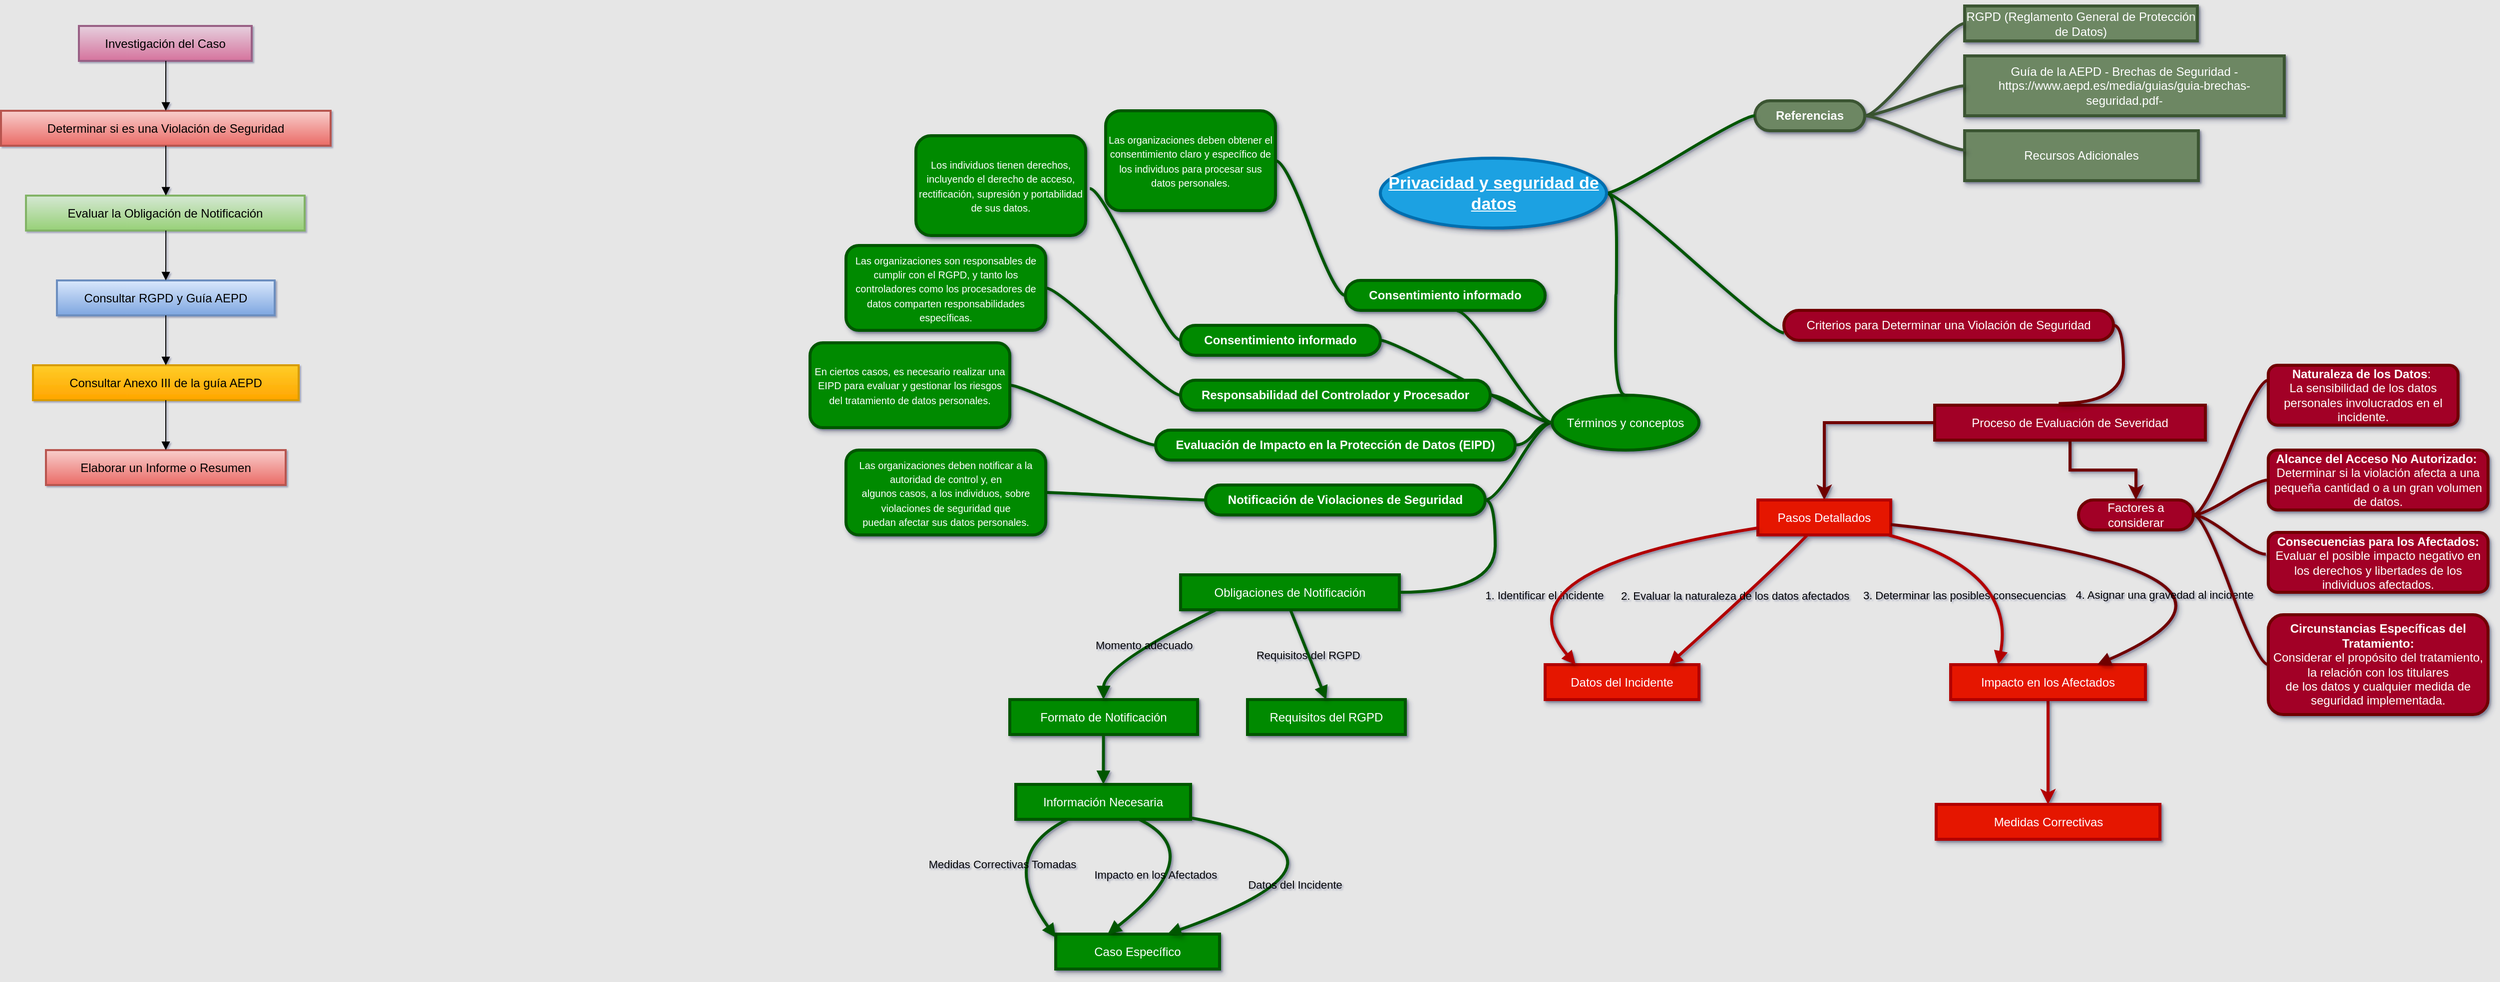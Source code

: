 <mxfile version="22.1.5" type="github">
  <diagram name="Page-1" id="281KWQ_vz6D9ApKIW97s">
    <mxGraphModel dx="2206" dy="1138" grid="1" gridSize="10" guides="1" tooltips="1" connect="1" arrows="1" fold="1" page="1" pageScale="1" pageWidth="850" pageHeight="1100" background="#E6E6E6" math="0" shadow="1">
      <root>
        <mxCell id="0" />
        <mxCell id="1" parent="0" />
        <mxCell id="exDdUY9-8li77esu1dYq-1" value="Investigación del Caso" style="whiteSpace=wrap;strokeWidth=2;fillColor=#e6d0de;strokeColor=#996185;gradientColor=#d5739d;" parent="1" vertex="1">
          <mxGeometry x="118" y="40" width="173" height="35" as="geometry" />
        </mxCell>
        <mxCell id="exDdUY9-8li77esu1dYq-2" value="Determinar si es una Violación de Seguridad" style="whiteSpace=wrap;strokeWidth=2;fillColor=#f8cecc;strokeColor=#b85450;gradientColor=#ea6b66;" parent="1" vertex="1">
          <mxGeometry x="40" y="125" width="330" height="35" as="geometry" />
        </mxCell>
        <mxCell id="exDdUY9-8li77esu1dYq-3" value="Evaluar la Obligación de Notificación" style="whiteSpace=wrap;strokeWidth=2;fillColor=#d5e8d4;strokeColor=#82b366;gradientColor=#97d077;" parent="1" vertex="1">
          <mxGeometry x="65" y="210" width="279" height="35" as="geometry" />
        </mxCell>
        <mxCell id="exDdUY9-8li77esu1dYq-4" value="Consultar RGPD y Guía AEPD" style="whiteSpace=wrap;strokeWidth=2;fillColor=#dae8fc;strokeColor=#6c8ebf;gradientColor=#7ea6e0;" parent="1" vertex="1">
          <mxGeometry x="96" y="295" width="218" height="35" as="geometry" />
        </mxCell>
        <mxCell id="exDdUY9-8li77esu1dYq-5" value="Consultar Anexo III de la guía AEPD" style="whiteSpace=wrap;strokeWidth=2;fillColor=#ffcd28;strokeColor=#d79b00;gradientColor=#ffa500;" parent="1" vertex="1">
          <mxGeometry x="72" y="380" width="266" height="35" as="geometry" />
        </mxCell>
        <mxCell id="exDdUY9-8li77esu1dYq-6" value="Elaborar un Informe o Resumen" style="whiteSpace=wrap;strokeWidth=2;fillStyle=solid;fillColor=#f8cecc;gradientColor=#ea6b66;strokeColor=#b85450;" parent="1" vertex="1">
          <mxGeometry x="85" y="465" width="240" height="35" as="geometry" />
        </mxCell>
        <mxCell id="exDdUY9-8li77esu1dYq-7" value="" style="curved=1;startArrow=none;endArrow=block;exitX=0.503;exitY=1;entryX=0.5;entryY=0;rounded=0;" parent="1" source="exDdUY9-8li77esu1dYq-1" target="exDdUY9-8li77esu1dYq-2" edge="1">
          <mxGeometry relative="1" as="geometry">
            <Array as="points" />
          </mxGeometry>
        </mxCell>
        <mxCell id="exDdUY9-8li77esu1dYq-8" value="" style="curved=1;startArrow=none;endArrow=block;exitX=0.5;exitY=1;entryX=0.502;entryY=0;rounded=0;" parent="1" source="exDdUY9-8li77esu1dYq-2" target="exDdUY9-8li77esu1dYq-3" edge="1">
          <mxGeometry relative="1" as="geometry">
            <Array as="points" />
          </mxGeometry>
        </mxCell>
        <mxCell id="exDdUY9-8li77esu1dYq-9" value="" style="curved=1;startArrow=none;endArrow=block;exitX=0.502;exitY=1;entryX=0.5;entryY=0;rounded=0;" parent="1" source="exDdUY9-8li77esu1dYq-3" target="exDdUY9-8li77esu1dYq-4" edge="1">
          <mxGeometry relative="1" as="geometry">
            <Array as="points" />
          </mxGeometry>
        </mxCell>
        <mxCell id="exDdUY9-8li77esu1dYq-10" value="" style="curved=1;startArrow=none;endArrow=block;exitX=0.5;exitY=1;entryX=0.5;entryY=0;rounded=0;" parent="1" source="exDdUY9-8li77esu1dYq-4" target="exDdUY9-8li77esu1dYq-5" edge="1">
          <mxGeometry relative="1" as="geometry">
            <Array as="points" />
          </mxGeometry>
        </mxCell>
        <mxCell id="exDdUY9-8li77esu1dYq-11" value="" style="curved=1;startArrow=none;endArrow=block;exitX=0.5;exitY=1;entryX=0.5;entryY=0;rounded=0;" parent="1" source="exDdUY9-8li77esu1dYq-5" target="exDdUY9-8li77esu1dYq-6" edge="1">
          <mxGeometry relative="1" as="geometry">
            <Array as="points" />
          </mxGeometry>
        </mxCell>
        <mxCell id="ljyijP0kOlmSLUWHq39t-1" value="RGPD (Reglamento General de Protección de Datos)" style="whiteSpace=wrap;strokeWidth=3;fillColor=#6d8764;fontColor=#ffffff;strokeColor=#3A5431;shadow=1;labelBackgroundColor=none;" vertex="1" parent="1">
          <mxGeometry x="2006" y="20" width="233" height="35" as="geometry" />
        </mxCell>
        <mxCell id="ljyijP0kOlmSLUWHq39t-86" style="edgeStyle=orthogonalEdgeStyle;rounded=0;orthogonalLoop=1;jettySize=auto;html=1;fillColor=#a20025;strokeColor=#6F0000;shadow=1;strokeWidth=3;labelBackgroundColor=none;" edge="1" parent="1" source="ljyijP0kOlmSLUWHq39t-3" target="ljyijP0kOlmSLUWHq39t-5">
          <mxGeometry relative="1" as="geometry" />
        </mxCell>
        <mxCell id="ljyijP0kOlmSLUWHq39t-88" style="edgeStyle=orthogonalEdgeStyle;rounded=0;orthogonalLoop=1;jettySize=auto;html=1;entryX=0.5;entryY=0;entryDx=0;entryDy=0;fillColor=#a20025;strokeColor=#6F0000;shadow=1;strokeWidth=3;labelBackgroundColor=none;" edge="1" parent="1" source="ljyijP0kOlmSLUWHq39t-3" target="ljyijP0kOlmSLUWHq39t-87">
          <mxGeometry relative="1" as="geometry" />
        </mxCell>
        <mxCell id="ljyijP0kOlmSLUWHq39t-3" value="Proceso de Evaluación de Severidad" style="whiteSpace=wrap;strokeWidth=3;fillColor=#a20025;fontColor=#ffffff;strokeColor=#6F0000;shadow=1;labelBackgroundColor=none;" vertex="1" parent="1">
          <mxGeometry x="1976" y="420" width="271" height="35" as="geometry" />
        </mxCell>
        <mxCell id="ljyijP0kOlmSLUWHq39t-5" value="Pasos Detallados" style="whiteSpace=wrap;strokeWidth=3;fillColor=#e51400;fontColor=#ffffff;strokeColor=#B20000;shadow=1;labelBackgroundColor=none;" vertex="1" parent="1">
          <mxGeometry x="1799" y="515" width="133" height="35" as="geometry" />
        </mxCell>
        <mxCell id="ljyijP0kOlmSLUWHq39t-7" value="Obligaciones de Notificación" style="whiteSpace=wrap;strokeWidth=3;fillColor=#008a00;fontColor=#ffffff;strokeColor=#005700;shadow=1;labelBackgroundColor=none;" vertex="1" parent="1">
          <mxGeometry x="1221" y="590" width="219" height="35" as="geometry" />
        </mxCell>
        <mxCell id="ljyijP0kOlmSLUWHq39t-8" value="Formato de Notificación" style="whiteSpace=wrap;strokeWidth=3;fillColor=#008a00;fontColor=#ffffff;strokeColor=#005700;shadow=1;labelBackgroundColor=none;" vertex="1" parent="1">
          <mxGeometry x="1050" y="715" width="188" height="35" as="geometry" />
        </mxCell>
        <mxCell id="ljyijP0kOlmSLUWHq39t-10" value="Requisitos del RGPD" style="whiteSpace=wrap;strokeWidth=3;fillColor=#008a00;fontColor=#ffffff;strokeColor=#005700;shadow=1;labelBackgroundColor=none;" vertex="1" parent="1">
          <mxGeometry x="1288" y="715" width="158" height="35" as="geometry" />
        </mxCell>
        <mxCell id="ljyijP0kOlmSLUWHq39t-11" value="Información Necesaria" style="whiteSpace=wrap;strokeWidth=3;fillColor=#008a00;fontColor=#ffffff;strokeColor=#005700;shadow=1;labelBackgroundColor=none;" vertex="1" parent="1">
          <mxGeometry x="1056" y="800" width="175" height="35" as="geometry" />
        </mxCell>
        <mxCell id="ljyijP0kOlmSLUWHq39t-12" value="Datos del Incidente" style="whiteSpace=wrap;strokeWidth=3;fillColor=#e51400;fontColor=#ffffff;strokeColor=#B20000;shadow=1;labelBackgroundColor=none;" vertex="1" parent="1">
          <mxGeometry x="1586" y="680" width="154" height="35" as="geometry" />
        </mxCell>
        <mxCell id="ljyijP0kOlmSLUWHq39t-97" style="edgeStyle=orthogonalEdgeStyle;rounded=0;orthogonalLoop=1;jettySize=auto;html=1;entryX=0.5;entryY=0;entryDx=0;entryDy=0;fillColor=#e51400;strokeColor=#B20000;shadow=1;strokeWidth=3;labelBackgroundColor=none;" edge="1" parent="1" source="ljyijP0kOlmSLUWHq39t-13" target="ljyijP0kOlmSLUWHq39t-14">
          <mxGeometry relative="1" as="geometry" />
        </mxCell>
        <mxCell id="ljyijP0kOlmSLUWHq39t-13" value="Impacto en los Afectados" style="whiteSpace=wrap;strokeWidth=3;fillColor=#e51400;fontColor=#ffffff;strokeColor=#B20000;shadow=1;labelBackgroundColor=none;" vertex="1" parent="1">
          <mxGeometry x="1992" y="680" width="195" height="35" as="geometry" />
        </mxCell>
        <mxCell id="ljyijP0kOlmSLUWHq39t-14" value="Medidas Correctivas" style="whiteSpace=wrap;strokeWidth=3;fillColor=#e51400;fontColor=#ffffff;strokeColor=#B20000;shadow=1;labelBackgroundColor=none;" vertex="1" parent="1">
          <mxGeometry x="1977.5" y="820" width="224" height="35" as="geometry" />
        </mxCell>
        <mxCell id="ljyijP0kOlmSLUWHq39t-15" value="Caso Específico" style="whiteSpace=wrap;strokeWidth=3;fillColor=#008a00;fontColor=#ffffff;strokeColor=#005700;shadow=1;labelBackgroundColor=none;" vertex="1" parent="1">
          <mxGeometry x="1096" y="950" width="164" height="35" as="geometry" />
        </mxCell>
        <mxCell id="ljyijP0kOlmSLUWHq39t-16" value="Recursos Adicionales" style="whiteSpace=wrap;strokeWidth=3;fillColor=#6d8764;fontColor=#ffffff;strokeColor=#3A5431;shadow=1;labelBackgroundColor=none;" vertex="1" parent="1">
          <mxGeometry x="2006" y="145" width="234" height="50" as="geometry" />
        </mxCell>
        <mxCell id="ljyijP0kOlmSLUWHq39t-17" value="Guía de la AEPD - Brechas de Seguridad - https://www.aepd.es/media/guias/guia-brechas-seguridad.pdf-" style="whiteSpace=wrap;strokeWidth=3;fillColor=#6d8764;fontColor=#ffffff;strokeColor=#3A5431;shadow=1;labelBackgroundColor=none;" vertex="1" parent="1">
          <mxGeometry x="2006" y="70" width="320" height="60" as="geometry" />
        </mxCell>
        <mxCell id="ljyijP0kOlmSLUWHq39t-22" value="1. Identificar el incidente" style="curved=1;startArrow=none;endArrow=block;exitX=0.373;exitY=1;entryX=0.804;entryY=0;rounded=0;fillColor=#e51400;strokeColor=#B20000;shadow=1;strokeWidth=3;labelBackgroundColor=none;" edge="1" parent="1" source="ljyijP0kOlmSLUWHq39t-5" target="ljyijP0kOlmSLUWHq39t-12">
          <mxGeometry x="1" y="-142" relative="1" as="geometry">
            <Array as="points">
              <mxPoint x="1815" y="585" />
            </Array>
            <mxPoint x="-29" y="35" as="offset" />
          </mxGeometry>
        </mxCell>
        <mxCell id="ljyijP0kOlmSLUWHq39t-23" value="2. Evaluar la naturaleza de los datos afectados" style="curved=1;startArrow=none;endArrow=block;exitX=-0.002;exitY=0.802;entryX=0.198;entryY=0;rounded=0;fillColor=#e51400;strokeColor=#B20000;shadow=1;strokeWidth=3;labelBackgroundColor=none;" edge="1" parent="1" source="ljyijP0kOlmSLUWHq39t-5" target="ljyijP0kOlmSLUWHq39t-12">
          <mxGeometry x="-0.831" y="63" relative="1" as="geometry">
            <Array as="points">
              <mxPoint x="1535" y="585" />
            </Array>
            <mxPoint as="offset" />
          </mxGeometry>
        </mxCell>
        <mxCell id="ljyijP0kOlmSLUWHq39t-24" value="3. Determinar las posibles consecuencias" style="curved=1;startArrow=none;endArrow=block;exitX=0.998;exitY=0.703;entryX=0.753;entryY=0;rounded=0;fillColor=#a20025;strokeColor=#6F0000;shadow=1;strokeWidth=3;labelBackgroundColor=none;" edge="1" parent="1" source="ljyijP0kOlmSLUWHq39t-5" target="ljyijP0kOlmSLUWHq39t-13">
          <mxGeometry x="-0.756" y="-62" relative="1" as="geometry">
            <Array as="points">
              <mxPoint x="2356" y="585" />
            </Array>
            <mxPoint as="offset" />
          </mxGeometry>
        </mxCell>
        <mxCell id="ljyijP0kOlmSLUWHq39t-25" value="4. Asignar una gravedad al incidente" style="curved=1;startArrow=none;endArrow=block;exitX=0.982;exitY=1;entryX=0.244;entryY=0;rounded=0;fillColor=#e51400;strokeColor=#B20000;shadow=1;strokeWidth=3;labelBackgroundColor=none;" edge="1" parent="1" source="ljyijP0kOlmSLUWHq39t-5" target="ljyijP0kOlmSLUWHq39t-13">
          <mxGeometry x="0.158" y="150" relative="1" as="geometry">
            <Array as="points">
              <mxPoint x="2058" y="585" />
            </Array>
            <mxPoint x="1" y="-4" as="offset" />
          </mxGeometry>
        </mxCell>
        <mxCell id="ljyijP0kOlmSLUWHq39t-30" value="Requisitos del RGPD" style="curved=1;startArrow=none;endArrow=block;exitX=0.502;exitY=1;entryX=0.499;entryY=0;rounded=0;fillColor=#008a00;strokeColor=#005700;shadow=1;strokeWidth=3;labelBackgroundColor=none;" edge="1" parent="1" source="ljyijP0kOlmSLUWHq39t-7" target="ljyijP0kOlmSLUWHq39t-10">
          <mxGeometry relative="1" as="geometry">
            <Array as="points" />
          </mxGeometry>
        </mxCell>
        <mxCell id="ljyijP0kOlmSLUWHq39t-31" value="Momento adecuado" style="curved=1;startArrow=none;endArrow=block;exitX=0.162;exitY=1;entryX=0.499;entryY=0;rounded=0;fillColor=#008a00;strokeColor=#005700;shadow=1;strokeWidth=3;labelBackgroundColor=none;" edge="1" parent="1" source="ljyijP0kOlmSLUWHq39t-7" target="ljyijP0kOlmSLUWHq39t-8">
          <mxGeometry relative="1" as="geometry">
            <Array as="points">
              <mxPoint x="1144" y="680" />
            </Array>
          </mxGeometry>
        </mxCell>
        <mxCell id="ljyijP0kOlmSLUWHq39t-32" value="" style="curved=1;startArrow=none;endArrow=block;exitX=0.499;exitY=1;entryX=0.501;entryY=0;rounded=0;fillColor=#008a00;strokeColor=#005700;shadow=1;strokeWidth=3;labelBackgroundColor=none;" edge="1" parent="1" source="ljyijP0kOlmSLUWHq39t-8" target="ljyijP0kOlmSLUWHq39t-11">
          <mxGeometry relative="1" as="geometry">
            <Array as="points" />
          </mxGeometry>
        </mxCell>
        <mxCell id="ljyijP0kOlmSLUWHq39t-33" value="Datos del Incidente" style="curved=1;startArrow=none;endArrow=block;exitX=1.001;exitY=0.957;entryX=0.682;entryY=0;rounded=0;fillColor=#008a00;strokeColor=#005700;shadow=1;strokeWidth=3;labelBackgroundColor=none;" edge="1" parent="1" source="ljyijP0kOlmSLUWHq39t-11" target="ljyijP0kOlmSLUWHq39t-15">
          <mxGeometry x="0.376" y="-4" relative="1" as="geometry">
            <Array as="points">
              <mxPoint x="1431" y="870" />
            </Array>
            <mxPoint as="offset" />
          </mxGeometry>
        </mxCell>
        <mxCell id="ljyijP0kOlmSLUWHq39t-34" value="Impacto en los Afectados" style="curved=1;startArrow=none;endArrow=block;exitX=0.706;exitY=1;entryX=0.317;entryY=0;rounded=0;fillColor=#008a00;strokeColor=#005700;shadow=1;strokeWidth=3;labelBackgroundColor=none;" edge="1" parent="1" source="ljyijP0kOlmSLUWHq39t-11" target="ljyijP0kOlmSLUWHq39t-15">
          <mxGeometry x="0.288" y="-18" relative="1" as="geometry">
            <Array as="points">
              <mxPoint x="1251" y="870" />
            </Array>
            <mxPoint as="offset" />
          </mxGeometry>
        </mxCell>
        <mxCell id="ljyijP0kOlmSLUWHq39t-35" value="Medidas Correctivas Tomadas" style="curved=1;startArrow=none;endArrow=block;exitX=0.297;exitY=1;entryX=0.001;entryY=0.097;rounded=0;fillColor=#008a00;strokeColor=#005700;shadow=1;strokeWidth=3;labelBackgroundColor=none;" edge="1" parent="1" source="ljyijP0kOlmSLUWHq39t-11" target="ljyijP0kOlmSLUWHq39t-15">
          <mxGeometry relative="1" as="geometry">
            <Array as="points">
              <mxPoint x="1036" y="870" />
            </Array>
          </mxGeometry>
        </mxCell>
        <mxCell id="ljyijP0kOlmSLUWHq39t-49" style="edgeStyle=entityRelationEdgeStyle;rounded=0;orthogonalLoop=1;jettySize=auto;html=1;startArrow=none;endArrow=none;segment=10;curved=1;sourcePerimeterSpacing=0;targetPerimeterSpacing=0;fillColor=#008a00;strokeColor=#005700;shadow=1;strokeWidth=3;labelBackgroundColor=none;" edge="1" parent="1" source="ljyijP0kOlmSLUWHq39t-40" target="ljyijP0kOlmSLUWHq39t-44">
          <mxGeometry relative="1" as="geometry" />
        </mxCell>
        <mxCell id="ljyijP0kOlmSLUWHq39t-50" style="edgeStyle=entityRelationEdgeStyle;rounded=0;orthogonalLoop=1;jettySize=auto;html=1;startArrow=none;endArrow=none;segment=10;curved=1;sourcePerimeterSpacing=0;targetPerimeterSpacing=0;entryX=1;entryY=0.5;entryDx=0;entryDy=0;fillColor=#008a00;strokeColor=#005700;shadow=1;strokeWidth=3;labelBackgroundColor=none;" edge="1" parent="1" source="ljyijP0kOlmSLUWHq39t-40" target="ljyijP0kOlmSLUWHq39t-46">
          <mxGeometry relative="1" as="geometry" />
        </mxCell>
        <mxCell id="ljyijP0kOlmSLUWHq39t-52" style="edgeStyle=entityRelationEdgeStyle;rounded=0;orthogonalLoop=1;jettySize=auto;html=1;startArrow=none;endArrow=none;segment=10;curved=1;sourcePerimeterSpacing=0;targetPerimeterSpacing=0;fillColor=#008a00;strokeColor=#005700;shadow=1;strokeWidth=3;labelBackgroundColor=none;" edge="1" parent="1" source="ljyijP0kOlmSLUWHq39t-40" target="ljyijP0kOlmSLUWHq39t-47">
          <mxGeometry relative="1" as="geometry" />
        </mxCell>
        <mxCell id="ljyijP0kOlmSLUWHq39t-67" style="edgeStyle=entityRelationEdgeStyle;rounded=0;orthogonalLoop=1;jettySize=auto;html=1;startArrow=none;endArrow=none;segment=10;curved=1;sourcePerimeterSpacing=0;targetPerimeterSpacing=0;fillColor=#008a00;strokeColor=#005700;shadow=1;strokeWidth=3;labelBackgroundColor=none;" edge="1" parent="1" source="ljyijP0kOlmSLUWHq39t-40" target="ljyijP0kOlmSLUWHq39t-65">
          <mxGeometry relative="1" as="geometry" />
        </mxCell>
        <mxCell id="ljyijP0kOlmSLUWHq39t-40" value="Términos y conceptos" style="ellipse;whiteSpace=wrap;html=1;align=center;newEdgeStyle={&quot;edgeStyle&quot;:&quot;entityRelationEdgeStyle&quot;,&quot;startArrow&quot;:&quot;none&quot;,&quot;endArrow&quot;:&quot;none&quot;,&quot;segment&quot;:10,&quot;curved&quot;:1,&quot;sourcePerimeterSpacing&quot;:0,&quot;targetPerimeterSpacing&quot;:0};treeFolding=1;treeMoving=1;fillColor=#008a00;fontColor=#ffffff;strokeColor=#005700;shadow=1;strokeWidth=3;labelBackgroundColor=none;" vertex="1" parent="1">
          <mxGeometry x="1593" y="410" width="147" height="55" as="geometry" />
        </mxCell>
        <mxCell id="ljyijP0kOlmSLUWHq39t-60" style="edgeStyle=entityRelationEdgeStyle;rounded=0;orthogonalLoop=1;jettySize=auto;html=1;startArrow=none;endArrow=none;segment=10;curved=1;sourcePerimeterSpacing=0;targetPerimeterSpacing=0;fillColor=#008a00;strokeColor=#005700;shadow=1;strokeWidth=3;labelBackgroundColor=none;" edge="1" parent="1" source="ljyijP0kOlmSLUWHq39t-41" target="ljyijP0kOlmSLUWHq39t-58">
          <mxGeometry relative="1" as="geometry" />
        </mxCell>
        <mxCell id="ljyijP0kOlmSLUWHq39t-41" value="&lt;b&gt;Consentimiento informado&lt;/b&gt;" style="whiteSpace=wrap;html=1;rounded=1;arcSize=50;align=center;verticalAlign=middle;strokeWidth=3;autosize=1;spacing=4;treeFolding=1;treeMoving=1;newEdgeStyle={&quot;edgeStyle&quot;:&quot;entityRelationEdgeStyle&quot;,&quot;startArrow&quot;:&quot;none&quot;,&quot;endArrow&quot;:&quot;none&quot;,&quot;segment&quot;:10,&quot;curved&quot;:1,&quot;sourcePerimeterSpacing&quot;:0,&quot;targetPerimeterSpacing&quot;:0};fillColor=#008a00;fontColor=#ffffff;strokeColor=#005700;shadow=1;labelBackgroundColor=none;" vertex="1" parent="1">
          <mxGeometry x="1386" y="295" width="200" height="30" as="geometry" />
        </mxCell>
        <mxCell id="ljyijP0kOlmSLUWHq39t-42" value="" style="edgeStyle=entityRelationEdgeStyle;startArrow=none;endArrow=none;segment=10;curved=1;sourcePerimeterSpacing=0;targetPerimeterSpacing=0;rounded=0;exitX=0;exitY=0.5;exitDx=0;exitDy=0;entryX=0.558;entryY=1.011;entryDx=0;entryDy=0;entryPerimeter=0;fillColor=#008a00;strokeColor=#005700;shadow=1;strokeWidth=3;labelBackgroundColor=none;" edge="1" target="ljyijP0kOlmSLUWHq39t-41" parent="1" source="ljyijP0kOlmSLUWHq39t-40">
          <mxGeometry relative="1" as="geometry">
            <mxPoint x="1536" y="460" as="sourcePoint" />
            <mxPoint x="1366" y="400" as="targetPoint" />
            <Array as="points">
              <mxPoint x="1526" y="320" />
              <mxPoint x="1606" y="380" />
              <mxPoint x="1506" y="470" />
              <mxPoint x="1486" y="490" />
              <mxPoint x="1516" y="400" />
              <mxPoint x="1516" y="400" />
            </Array>
          </mxGeometry>
        </mxCell>
        <mxCell id="ljyijP0kOlmSLUWHq39t-64" style="edgeStyle=entityRelationEdgeStyle;rounded=0;orthogonalLoop=1;jettySize=auto;html=1;startArrow=none;endArrow=none;segment=10;curved=1;sourcePerimeterSpacing=0;targetPerimeterSpacing=0;entryX=1;entryY=0.5;entryDx=0;entryDy=0;fillColor=#008a00;strokeColor=#005700;shadow=1;strokeWidth=3;labelBackgroundColor=none;" edge="1" parent="1" source="ljyijP0kOlmSLUWHq39t-44" target="ljyijP0kOlmSLUWHq39t-63">
          <mxGeometry relative="1" as="geometry" />
        </mxCell>
        <mxCell id="ljyijP0kOlmSLUWHq39t-44" value="&lt;strong&gt;Responsabilidad del Controlador y Procesador&lt;/strong&gt;" style="whiteSpace=wrap;html=1;rounded=1;arcSize=50;align=center;verticalAlign=middle;strokeWidth=3;autosize=1;spacing=4;treeFolding=1;treeMoving=1;newEdgeStyle={&quot;edgeStyle&quot;:&quot;entityRelationEdgeStyle&quot;,&quot;startArrow&quot;:&quot;none&quot;,&quot;endArrow&quot;:&quot;none&quot;,&quot;segment&quot;:10,&quot;curved&quot;:1,&quot;sourcePerimeterSpacing&quot;:0,&quot;targetPerimeterSpacing&quot;:0};fillColor=#008a00;fontColor=#ffffff;strokeColor=#005700;shadow=1;labelBackgroundColor=none;" vertex="1" parent="1">
          <mxGeometry x="1221" y="395" width="310" height="30" as="geometry" />
        </mxCell>
        <mxCell id="ljyijP0kOlmSLUWHq39t-70" style="edgeStyle=entityRelationEdgeStyle;rounded=0;orthogonalLoop=1;jettySize=auto;html=1;startArrow=none;endArrow=none;segment=10;curved=1;sourcePerimeterSpacing=0;targetPerimeterSpacing=0;fillColor=#008a00;strokeColor=#005700;shadow=1;strokeWidth=3;labelBackgroundColor=none;" edge="1" parent="1" source="ljyijP0kOlmSLUWHq39t-46" target="ljyijP0kOlmSLUWHq39t-68">
          <mxGeometry relative="1" as="geometry" />
        </mxCell>
        <mxCell id="ljyijP0kOlmSLUWHq39t-46" value="&lt;strong&gt;Evaluación de Impacto en la Protección de Datos (EIPD)&lt;/strong&gt;" style="whiteSpace=wrap;html=1;rounded=1;arcSize=50;align=center;verticalAlign=middle;strokeWidth=3;autosize=1;spacing=4;treeFolding=1;treeMoving=1;newEdgeStyle={&quot;edgeStyle&quot;:&quot;entityRelationEdgeStyle&quot;,&quot;startArrow&quot;:&quot;none&quot;,&quot;endArrow&quot;:&quot;none&quot;,&quot;segment&quot;:10,&quot;curved&quot;:1,&quot;sourcePerimeterSpacing&quot;:0,&quot;targetPerimeterSpacing&quot;:0};fillColor=#008a00;fontColor=#ffffff;strokeColor=#005700;shadow=1;labelBackgroundColor=none;" vertex="1" parent="1">
          <mxGeometry x="1196" y="445" width="360" height="30" as="geometry" />
        </mxCell>
        <mxCell id="ljyijP0kOlmSLUWHq39t-55" style="edgeStyle=entityRelationEdgeStyle;rounded=0;orthogonalLoop=1;jettySize=auto;html=1;startArrow=none;endArrow=none;segment=10;curved=1;sourcePerimeterSpacing=0;targetPerimeterSpacing=0;fillColor=#008a00;strokeColor=#005700;shadow=1;strokeWidth=3;labelBackgroundColor=none;" edge="1" parent="1" source="ljyijP0kOlmSLUWHq39t-47" target="ljyijP0kOlmSLUWHq39t-7">
          <mxGeometry relative="1" as="geometry" />
        </mxCell>
        <mxCell id="ljyijP0kOlmSLUWHq39t-71" style="edgeStyle=entityRelationEdgeStyle;rounded=0;orthogonalLoop=1;jettySize=auto;html=1;startArrow=none;endArrow=none;segment=10;curved=1;sourcePerimeterSpacing=0;targetPerimeterSpacing=0;entryX=1;entryY=0.5;entryDx=0;entryDy=0;fillColor=#008a00;strokeColor=#005700;shadow=1;strokeWidth=3;labelBackgroundColor=none;" edge="1" parent="1" source="ljyijP0kOlmSLUWHq39t-47" target="ljyijP0kOlmSLUWHq39t-69">
          <mxGeometry relative="1" as="geometry" />
        </mxCell>
        <mxCell id="ljyijP0kOlmSLUWHq39t-47" value="&lt;strong&gt;Notificación de Violaciones de Seguridad&lt;/strong&gt;" style="whiteSpace=wrap;html=1;rounded=1;arcSize=50;align=center;verticalAlign=middle;strokeWidth=3;autosize=1;spacing=4;treeFolding=1;treeMoving=1;newEdgeStyle={&quot;edgeStyle&quot;:&quot;entityRelationEdgeStyle&quot;,&quot;startArrow&quot;:&quot;none&quot;,&quot;endArrow&quot;:&quot;none&quot;,&quot;segment&quot;:10,&quot;curved&quot;:1,&quot;sourcePerimeterSpacing&quot;:0,&quot;targetPerimeterSpacing&quot;:0};fillColor=#008a00;fontColor=#ffffff;strokeColor=#005700;shadow=1;labelBackgroundColor=none;" vertex="1" parent="1">
          <mxGeometry x="1246" y="500" width="280" height="30" as="geometry" />
        </mxCell>
        <mxCell id="ljyijP0kOlmSLUWHq39t-58" value="&lt;font style=&quot;font-size: 10px;&quot;&gt;Las organizaciones deben obtener el consentimiento claro y específico de los individuos para procesar sus datos personales.&lt;/font&gt;" style="rounded=1;whiteSpace=wrap;html=1;fillColor=#008a00;fontColor=#ffffff;strokeColor=#005700;shadow=1;strokeWidth=3;labelBackgroundColor=none;" vertex="1" parent="1">
          <mxGeometry x="1146" y="125" width="170" height="100" as="geometry" />
        </mxCell>
        <mxCell id="ljyijP0kOlmSLUWHq39t-61" value="&lt;font style=&quot;font-size: 10px;&quot;&gt;Los individuos tienen derechos, incluyendo el derecho de acceso, rectificación, supresión y portabilidad de sus datos.&lt;/font&gt;" style="rounded=1;whiteSpace=wrap;html=1;fillColor=#008a00;fontColor=#ffffff;strokeColor=#005700;shadow=1;strokeWidth=3;labelBackgroundColor=none;" vertex="1" parent="1">
          <mxGeometry x="956" y="150" width="170" height="100" as="geometry" />
        </mxCell>
        <mxCell id="ljyijP0kOlmSLUWHq39t-63" value="&lt;font style=&quot;font-size: 10px;&quot;&gt;Las organizaciones son responsables de cumplir con el RGPD, y tanto los &lt;br&gt;controladores como los procesadores de datos comparten responsabilidades&lt;br&gt; específicas.&lt;/font&gt;" style="rounded=1;whiteSpace=wrap;html=1;fillColor=#008a00;fontColor=#ffffff;strokeColor=#005700;shadow=1;strokeWidth=3;labelBackgroundColor=none;" vertex="1" parent="1">
          <mxGeometry x="886" y="260" width="200" height="85" as="geometry" />
        </mxCell>
        <mxCell id="ljyijP0kOlmSLUWHq39t-65" value="&lt;b&gt;Consentimiento informado&lt;/b&gt;" style="whiteSpace=wrap;html=1;rounded=1;arcSize=50;align=center;verticalAlign=middle;strokeWidth=3;autosize=1;spacing=4;treeFolding=1;treeMoving=1;newEdgeStyle={&quot;edgeStyle&quot;:&quot;entityRelationEdgeStyle&quot;,&quot;startArrow&quot;:&quot;none&quot;,&quot;endArrow&quot;:&quot;none&quot;,&quot;segment&quot;:10,&quot;curved&quot;:1,&quot;sourcePerimeterSpacing&quot;:0,&quot;targetPerimeterSpacing&quot;:0};fillColor=#008a00;fontColor=#ffffff;strokeColor=#005700;shadow=1;labelBackgroundColor=none;" vertex="1" parent="1">
          <mxGeometry x="1221" y="340" width="200" height="30" as="geometry" />
        </mxCell>
        <mxCell id="ljyijP0kOlmSLUWHq39t-66" style="edgeStyle=entityRelationEdgeStyle;rounded=0;orthogonalLoop=1;jettySize=auto;html=1;startArrow=none;endArrow=none;segment=10;curved=1;sourcePerimeterSpacing=0;targetPerimeterSpacing=0;entryX=1.024;entryY=0.53;entryDx=0;entryDy=0;entryPerimeter=0;fillColor=#008a00;strokeColor=#005700;shadow=1;strokeWidth=3;labelBackgroundColor=none;" edge="1" parent="1" source="ljyijP0kOlmSLUWHq39t-65" target="ljyijP0kOlmSLUWHq39t-61">
          <mxGeometry relative="1" as="geometry" />
        </mxCell>
        <mxCell id="ljyijP0kOlmSLUWHq39t-68" value="&lt;font style=&quot;font-size: 10px;&quot;&gt;En ciertos casos, es necesario realizar una EIPD para evaluar y gestionar los riesgos del tratamiento de datos personales.&lt;/font&gt;" style="rounded=1;whiteSpace=wrap;html=1;fillColor=#008a00;fontColor=#ffffff;strokeColor=#005700;shadow=1;strokeWidth=3;labelBackgroundColor=none;" vertex="1" parent="1">
          <mxGeometry x="850" y="357.5" width="200" height="85" as="geometry" />
        </mxCell>
        <mxCell id="ljyijP0kOlmSLUWHq39t-69" value="&lt;font style=&quot;font-size: 10px;&quot;&gt;Las organizaciones deben notificar a la autoridad de control y, en &lt;br&gt;algunos casos, a los individuos, sobre violaciones de seguridad que &lt;br&gt;puedan afectar sus datos personales.&lt;/font&gt;" style="rounded=1;whiteSpace=wrap;html=1;fillColor=#008a00;fontColor=#ffffff;strokeColor=#005700;shadow=1;strokeWidth=3;labelBackgroundColor=none;" vertex="1" parent="1">
          <mxGeometry x="886" y="465" width="200" height="85" as="geometry" />
        </mxCell>
        <mxCell id="ljyijP0kOlmSLUWHq39t-76" style="edgeStyle=entityRelationEdgeStyle;rounded=0;orthogonalLoop=1;jettySize=auto;html=1;startArrow=none;endArrow=none;segment=10;curved=1;sourcePerimeterSpacing=0;targetPerimeterSpacing=0;fillColor=#6d8764;strokeColor=#3A5431;shadow=1;strokeWidth=3;labelBackgroundColor=none;" edge="1" parent="1" source="ljyijP0kOlmSLUWHq39t-74" target="ljyijP0kOlmSLUWHq39t-1">
          <mxGeometry relative="1" as="geometry" />
        </mxCell>
        <mxCell id="ljyijP0kOlmSLUWHq39t-80" style="edgeStyle=entityRelationEdgeStyle;rounded=0;orthogonalLoop=1;jettySize=auto;html=1;startArrow=none;endArrow=none;segment=10;curved=1;sourcePerimeterSpacing=0;targetPerimeterSpacing=0;fillColor=#6d8764;strokeColor=#3A5431;shadow=1;strokeWidth=3;labelBackgroundColor=none;" edge="1" parent="1" source="ljyijP0kOlmSLUWHq39t-74" target="ljyijP0kOlmSLUWHq39t-17">
          <mxGeometry relative="1" as="geometry" />
        </mxCell>
        <mxCell id="ljyijP0kOlmSLUWHq39t-74" value="&lt;b&gt;Referencias&lt;/b&gt;" style="whiteSpace=wrap;html=1;rounded=1;arcSize=50;align=center;verticalAlign=middle;strokeWidth=3;autosize=1;spacing=4;treeFolding=1;treeMoving=1;newEdgeStyle={&quot;edgeStyle&quot;:&quot;entityRelationEdgeStyle&quot;,&quot;startArrow&quot;:&quot;none&quot;,&quot;endArrow&quot;:&quot;none&quot;,&quot;segment&quot;:10,&quot;curved&quot;:1,&quot;sourcePerimeterSpacing&quot;:0,&quot;targetPerimeterSpacing&quot;:0};fillColor=#6d8764;fontColor=#ffffff;strokeColor=#3A5431;shadow=1;labelBackgroundColor=none;" vertex="1" parent="1">
          <mxGeometry x="1796" y="115" width="110" height="30" as="geometry" />
        </mxCell>
        <mxCell id="ljyijP0kOlmSLUWHq39t-78" style="edgeStyle=entityRelationEdgeStyle;rounded=0;orthogonalLoop=1;jettySize=auto;html=1;startArrow=none;endArrow=none;segment=10;curved=1;sourcePerimeterSpacing=0;targetPerimeterSpacing=0;entryX=0.5;entryY=0;entryDx=0;entryDy=0;fillColor=#008a00;strokeColor=#005700;shadow=1;strokeWidth=3;labelBackgroundColor=none;" edge="1" parent="1" source="ljyijP0kOlmSLUWHq39t-77" target="ljyijP0kOlmSLUWHq39t-40">
          <mxGeometry relative="1" as="geometry" />
        </mxCell>
        <mxCell id="ljyijP0kOlmSLUWHq39t-79" style="edgeStyle=entityRelationEdgeStyle;rounded=0;orthogonalLoop=1;jettySize=auto;html=1;startArrow=none;endArrow=none;segment=10;curved=1;sourcePerimeterSpacing=0;targetPerimeterSpacing=0;fillColor=#008a00;strokeColor=#005700;shadow=1;strokeWidth=3;labelBackgroundColor=none;" edge="1" parent="1" source="ljyijP0kOlmSLUWHq39t-77" target="ljyijP0kOlmSLUWHq39t-74">
          <mxGeometry relative="1" as="geometry" />
        </mxCell>
        <mxCell id="ljyijP0kOlmSLUWHq39t-82" style="edgeStyle=entityRelationEdgeStyle;rounded=0;orthogonalLoop=1;jettySize=auto;html=1;startArrow=none;endArrow=none;segment=10;curved=1;sourcePerimeterSpacing=0;targetPerimeterSpacing=0;entryX=0;entryY=0.75;entryDx=0;entryDy=0;fillColor=#008a00;strokeColor=#005700;shadow=1;strokeWidth=3;labelBackgroundColor=none;" edge="1" parent="1" source="ljyijP0kOlmSLUWHq39t-77" target="ljyijP0kOlmSLUWHq39t-81">
          <mxGeometry relative="1" as="geometry" />
        </mxCell>
        <mxCell id="ljyijP0kOlmSLUWHq39t-77" value="Privacidad y seguridad de datos" style="ellipse;whiteSpace=wrap;html=1;align=center;newEdgeStyle={&quot;edgeStyle&quot;:&quot;entityRelationEdgeStyle&quot;,&quot;startArrow&quot;:&quot;none&quot;,&quot;endArrow&quot;:&quot;none&quot;,&quot;segment&quot;:10,&quot;curved&quot;:1,&quot;sourcePerimeterSpacing&quot;:0,&quot;targetPerimeterSpacing&quot;:0};treeFolding=1;treeMoving=1;fillColor=#1ba1e2;fontColor=#ffffff;strokeColor=#006EAF;shadow=1;strokeWidth=3;fontStyle=5;fontSize=17;labelBackgroundColor=none;" vertex="1" parent="1">
          <mxGeometry x="1421" y="172.5" width="226.5" height="70" as="geometry" />
        </mxCell>
        <mxCell id="ljyijP0kOlmSLUWHq39t-81" value="Criterios para Determinar una Violación de Seguridad" style="whiteSpace=wrap;html=1;rounded=1;arcSize=50;align=center;verticalAlign=middle;strokeWidth=3;autosize=1;spacing=4;treeFolding=1;treeMoving=1;newEdgeStyle={&quot;edgeStyle&quot;:&quot;entityRelationEdgeStyle&quot;,&quot;startArrow&quot;:&quot;none&quot;,&quot;endArrow&quot;:&quot;none&quot;,&quot;segment&quot;:10,&quot;curved&quot;:1,&quot;sourcePerimeterSpacing&quot;:0,&quot;targetPerimeterSpacing&quot;:0};fillColor=#a20025;fontColor=#ffffff;strokeColor=#6F0000;shadow=1;labelBackgroundColor=none;" vertex="1" parent="1">
          <mxGeometry x="1825" y="325" width="330" height="30" as="geometry" />
        </mxCell>
        <mxCell id="ljyijP0kOlmSLUWHq39t-85" style="edgeStyle=entityRelationEdgeStyle;rounded=0;orthogonalLoop=1;jettySize=auto;html=1;startArrow=none;endArrow=none;segment=10;curved=1;sourcePerimeterSpacing=0;targetPerimeterSpacing=0;entryX=0.458;entryY=-0.048;entryDx=0;entryDy=0;entryPerimeter=0;fillColor=#a20025;strokeColor=#6F0000;shadow=1;strokeWidth=3;labelBackgroundColor=none;" edge="1" parent="1" source="ljyijP0kOlmSLUWHq39t-81" target="ljyijP0kOlmSLUWHq39t-3">
          <mxGeometry relative="1" as="geometry" />
        </mxCell>
        <mxCell id="ljyijP0kOlmSLUWHq39t-90" style="edgeStyle=entityRelationEdgeStyle;rounded=0;orthogonalLoop=1;jettySize=auto;html=1;startArrow=none;endArrow=none;segment=10;curved=1;sourcePerimeterSpacing=0;targetPerimeterSpacing=0;entryX=0;entryY=0.25;entryDx=0;entryDy=0;fillColor=#a20025;strokeColor=#6F0000;shadow=1;strokeWidth=3;labelBackgroundColor=none;" edge="1" parent="1" source="ljyijP0kOlmSLUWHq39t-87" target="ljyijP0kOlmSLUWHq39t-89">
          <mxGeometry relative="1" as="geometry" />
        </mxCell>
        <mxCell id="ljyijP0kOlmSLUWHq39t-92" style="edgeStyle=entityRelationEdgeStyle;rounded=0;orthogonalLoop=1;jettySize=auto;html=1;startArrow=none;endArrow=none;segment=10;curved=1;sourcePerimeterSpacing=0;targetPerimeterSpacing=0;entryX=0;entryY=0.5;entryDx=0;entryDy=0;fillColor=#a20025;strokeColor=#6F0000;shadow=1;strokeWidth=3;labelBackgroundColor=none;" edge="1" parent="1" source="ljyijP0kOlmSLUWHq39t-87" target="ljyijP0kOlmSLUWHq39t-91">
          <mxGeometry relative="1" as="geometry" />
        </mxCell>
        <mxCell id="ljyijP0kOlmSLUWHq39t-96" style="edgeStyle=entityRelationEdgeStyle;rounded=0;orthogonalLoop=1;jettySize=auto;html=1;startArrow=none;endArrow=none;segment=10;curved=1;sourcePerimeterSpacing=0;targetPerimeterSpacing=0;fillColor=#a20025;strokeColor=#6F0000;shadow=1;strokeWidth=3;labelBackgroundColor=none;" edge="1" parent="1" source="ljyijP0kOlmSLUWHq39t-87" target="ljyijP0kOlmSLUWHq39t-95">
          <mxGeometry relative="1" as="geometry" />
        </mxCell>
        <mxCell id="ljyijP0kOlmSLUWHq39t-87" value="Factores a considerar" style="whiteSpace=wrap;html=1;rounded=1;arcSize=50;align=center;verticalAlign=middle;strokeWidth=3;autosize=1;spacing=4;treeFolding=1;treeMoving=1;newEdgeStyle={&quot;edgeStyle&quot;:&quot;entityRelationEdgeStyle&quot;,&quot;startArrow&quot;:&quot;none&quot;,&quot;endArrow&quot;:&quot;none&quot;,&quot;segment&quot;:10,&quot;curved&quot;:1,&quot;sourcePerimeterSpacing&quot;:0,&quot;targetPerimeterSpacing&quot;:0};fillColor=#a20025;fontColor=#ffffff;strokeColor=#6F0000;shadow=1;labelBackgroundColor=none;" vertex="1" parent="1">
          <mxGeometry x="2120" y="515" width="115" height="30" as="geometry" />
        </mxCell>
        <mxCell id="ljyijP0kOlmSLUWHq39t-89" value="&lt;div&gt;&lt;strong&gt;Naturaleza de los Datos&lt;/strong&gt;:&amp;nbsp;&lt;/div&gt;&lt;div&gt;La sensibilidad de los datos personales involucrados en el incidente.&lt;/div&gt;" style="rounded=1;whiteSpace=wrap;html=1;fillColor=#a20025;fontColor=#ffffff;strokeColor=#6F0000;shadow=1;strokeWidth=3;labelBackgroundColor=none;" vertex="1" parent="1">
          <mxGeometry x="2310" y="380" width="190" height="60" as="geometry" />
        </mxCell>
        <mxCell id="ljyijP0kOlmSLUWHq39t-91" value="&lt;div&gt;&lt;strong&gt;Alcance del Acceso No Autorizado:&lt;/strong&gt;&amp;nbsp;&lt;/div&gt;&lt;div&gt;Determinar si la violación afecta a una pequeña cantidad o a un gran volumen de datos.&lt;/div&gt;" style="rounded=1;whiteSpace=wrap;html=1;fillColor=#a20025;fontColor=#ffffff;strokeColor=#6F0000;shadow=1;strokeWidth=3;labelBackgroundColor=none;" vertex="1" parent="1">
          <mxGeometry x="2310" y="465" width="220" height="60" as="geometry" />
        </mxCell>
        <mxCell id="ljyijP0kOlmSLUWHq39t-93" value="&lt;div&gt;&lt;strong&gt;Consecuencias para los Afectados: &lt;br&gt;&lt;/strong&gt;&lt;/div&gt;&lt;div&gt;Evaluar el posible impacto negativo en los derechos y libertades de los individuos afectados.&lt;/div&gt;" style="rounded=1;whiteSpace=wrap;html=1;fillColor=#a20025;fontColor=#ffffff;strokeColor=#6F0000;shadow=1;strokeWidth=3;labelBackgroundColor=none;" vertex="1" parent="1">
          <mxGeometry x="2310" y="547.5" width="220" height="60" as="geometry" />
        </mxCell>
        <mxCell id="ljyijP0kOlmSLUWHq39t-94" style="edgeStyle=entityRelationEdgeStyle;rounded=0;orthogonalLoop=1;jettySize=auto;html=1;startArrow=none;endArrow=none;segment=10;curved=1;sourcePerimeterSpacing=0;targetPerimeterSpacing=0;entryX=-0.011;entryY=0.364;entryDx=0;entryDy=0;entryPerimeter=0;fillColor=#a20025;strokeColor=#6F0000;shadow=1;strokeWidth=3;labelBackgroundColor=none;" edge="1" parent="1" source="ljyijP0kOlmSLUWHq39t-87" target="ljyijP0kOlmSLUWHq39t-93">
          <mxGeometry relative="1" as="geometry" />
        </mxCell>
        <mxCell id="ljyijP0kOlmSLUWHq39t-95" value="&lt;div&gt;&lt;strong&gt;Circunstancias Específicas del Tratamiento:&lt;/strong&gt;&lt;/div&gt;&lt;div&gt;Considerar el propósito del tratamiento, la relación con los titulares &lt;br&gt;de los datos y cualquier medida de seguridad implementada.&lt;/div&gt;" style="rounded=1;whiteSpace=wrap;html=1;fillColor=#a20025;fontColor=#ffffff;strokeColor=#6F0000;shadow=1;strokeWidth=3;labelBackgroundColor=none;" vertex="1" parent="1">
          <mxGeometry x="2310" y="630" width="220" height="100" as="geometry" />
        </mxCell>
        <mxCell id="ljyijP0kOlmSLUWHq39t-99" style="edgeStyle=entityRelationEdgeStyle;rounded=0;orthogonalLoop=1;jettySize=auto;html=1;startArrow=none;endArrow=none;segment=10;curved=1;sourcePerimeterSpacing=0;targetPerimeterSpacing=0;entryX=0.005;entryY=0.388;entryDx=0;entryDy=0;entryPerimeter=0;fillColor=#6d8764;strokeColor=#3A5431;shadow=1;strokeWidth=3;labelBackgroundColor=none;" edge="1" parent="1" source="ljyijP0kOlmSLUWHq39t-74" target="ljyijP0kOlmSLUWHq39t-16">
          <mxGeometry relative="1" as="geometry" />
        </mxCell>
      </root>
    </mxGraphModel>
  </diagram>
</mxfile>
